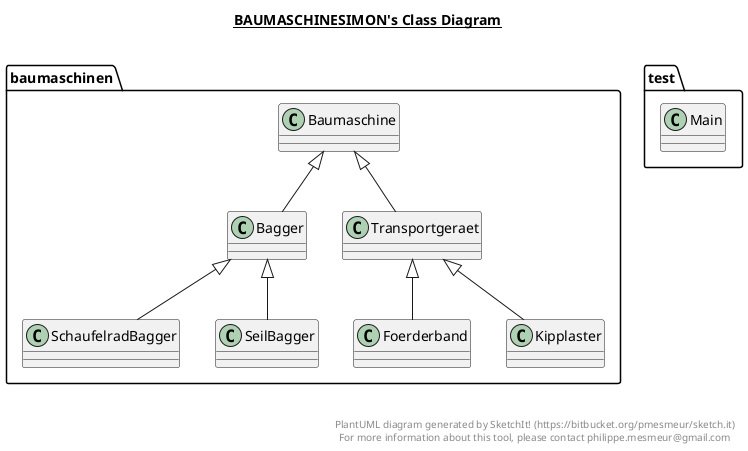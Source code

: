 @startuml

title __BAUMASCHINESIMON's Class Diagram__\n

  namespace baumaschinen {
    class baumaschinen.Bagger {
    }
  }
  

  namespace baumaschinen {
    class baumaschinen.Baumaschine {
    }
  }
  

  namespace baumaschinen {
    class baumaschinen.Foerderband {
    }
  }
  

  namespace baumaschinen {
    class baumaschinen.Kipplaster {
    }
  }
  

  namespace baumaschinen {
    class baumaschinen.SchaufelradBagger {
    }
  }
  

  namespace baumaschinen {
    class baumaschinen.SeilBagger {
    }
  }
  

  namespace baumaschinen {
    class baumaschinen.Transportgeraet {
    }
  }
  

  namespace test {
    class test.Main {
    }
  }
  

  baumaschinen.Bagger -up-|> baumaschinen.Baumaschine
  baumaschinen.Foerderband -up-|> baumaschinen.Transportgeraet
  baumaschinen.Kipplaster -up-|> baumaschinen.Transportgeraet
  baumaschinen.SchaufelradBagger -up-|> baumaschinen.Bagger
  baumaschinen.SeilBagger -up-|> baumaschinen.Bagger
  baumaschinen.Transportgeraet -up-|> baumaschinen.Baumaschine


right footer


PlantUML diagram generated by SketchIt! (https://bitbucket.org/pmesmeur/sketch.it)
For more information about this tool, please contact philippe.mesmeur@gmail.com
endfooter

@enduml
